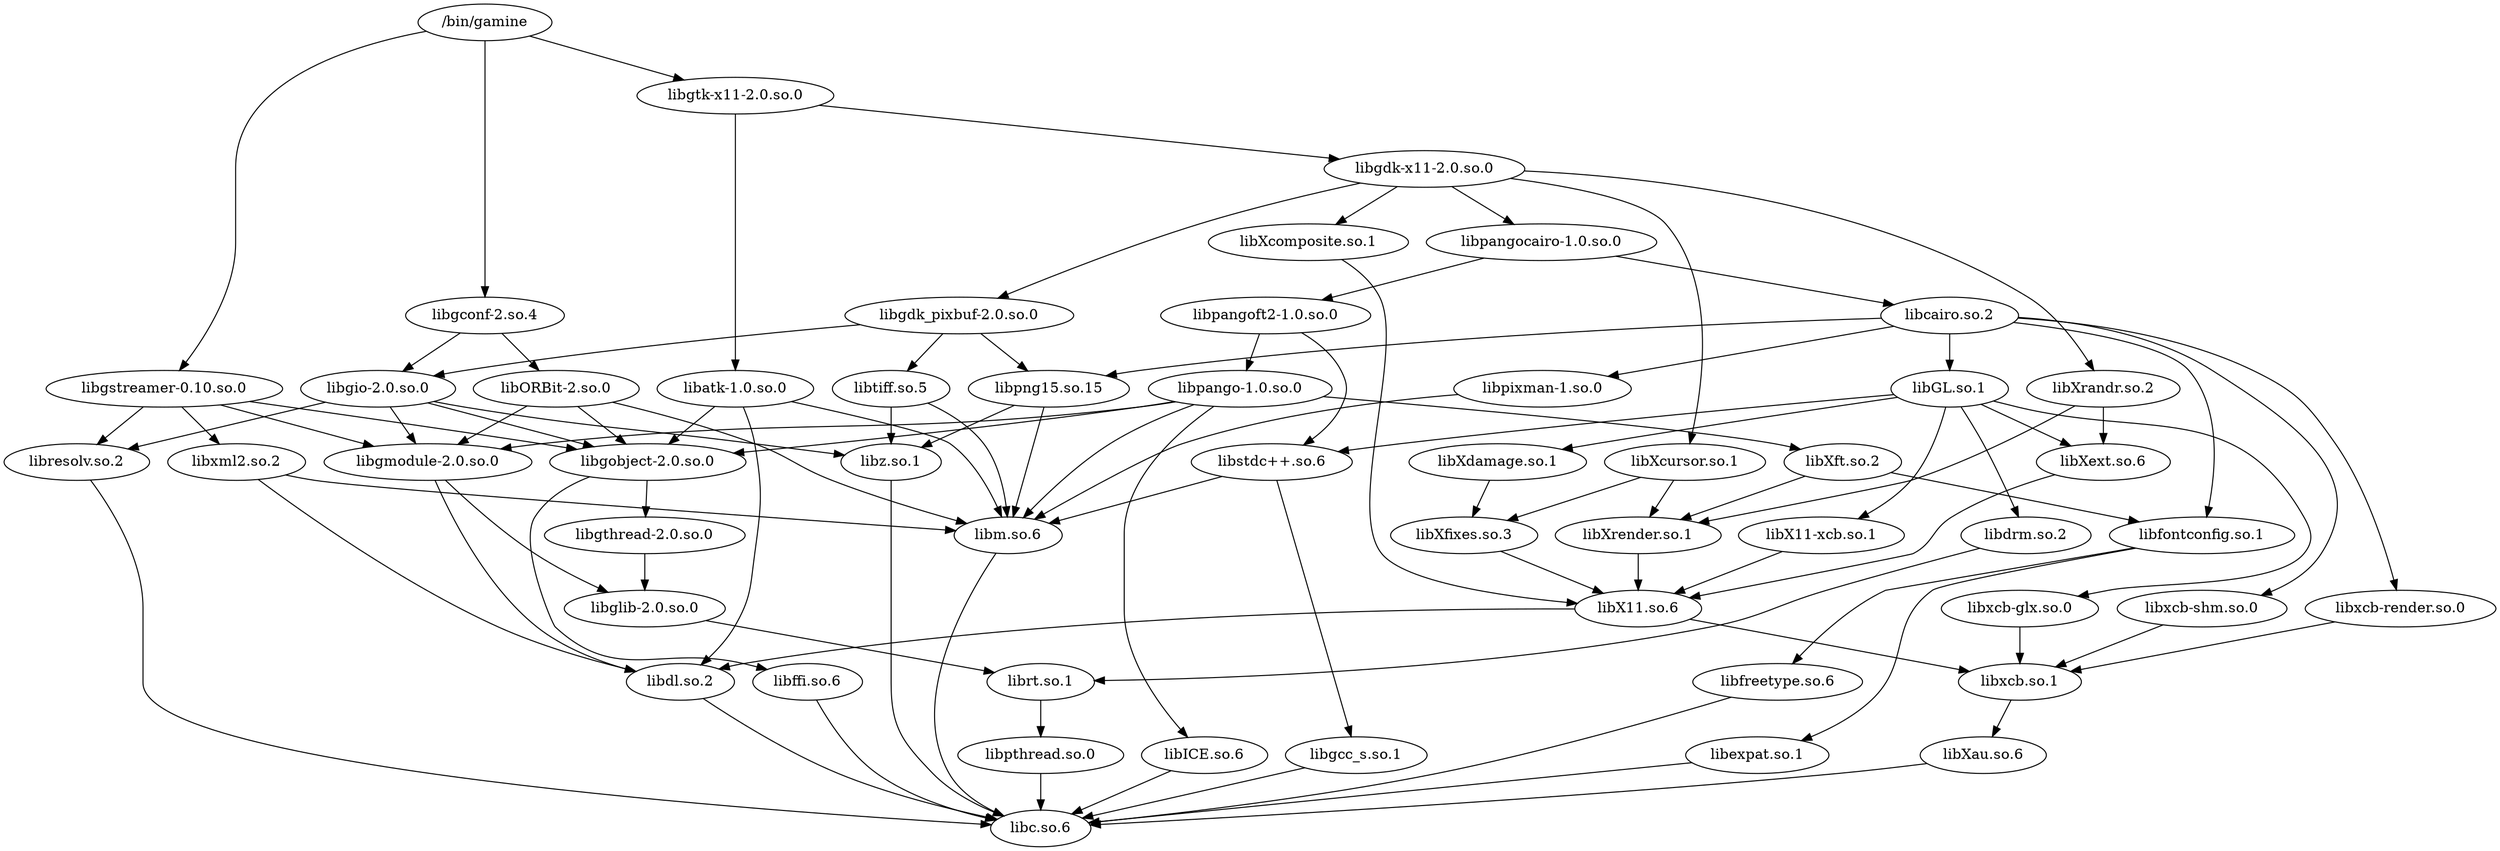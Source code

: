 digraph G {
	graph [layout=dot];
	_bin_gamine	 [label="/bin/gamine"];
	libgtk_x11_2_0_so_0	 [label="libgtk-x11-2.0.so.0"];
	_bin_gamine -> libgtk_x11_2_0_so_0;
	libgstreamer_0_10_so_0	 [label="libgstreamer-0.10.so.0"];
	_bin_gamine -> libgstreamer_0_10_so_0;
	libgconf_2_so_4	 [label="libgconf-2.so.4"];
	_bin_gamine -> libgconf_2_so_4;
	librt_so_1	 [label="librt.so.1"];
	libpthread_so_0	 [label="libpthread.so.0"];
	librt_so_1 -> libpthread_so_0;
	libdl_so_2	 [label="libdl.so.2"];
	libc_so_6	 [label="libc.so.6"];
	libdl_so_2 -> libc_so_6;
	libm_so_6	 [label="libm.so.6"];
	libm_so_6 -> libc_so_6;
	libpthread_so_0 -> libc_so_6;
	libX11_so_6	 [label="libX11.so.6"];
	libxcb_so_1	 [label="libxcb.so.1"];
	libX11_so_6 -> libxcb_so_1;
	libX11_so_6 -> libdl_so_2;
	libgdk_x11_2_0_so_0	 [label="libgdk-x11-2.0.so.0"];
	libgtk_x11_2_0_so_0 -> libgdk_x11_2_0_so_0;
	libatk_1_0_so_0	 [label="libatk-1.0.so.0"];
	libgtk_x11_2_0_so_0 -> libatk_1_0_so_0;
	libpangocairo_1_0_so_0	 [label="libpangocairo-1.0.so.0"];
	libgdk_x11_2_0_so_0 -> libpangocairo_1_0_so_0;
	libXrandr_so_2	 [label="libXrandr.so.2"];
	libgdk_x11_2_0_so_0 -> libXrandr_so_2;
	libXcursor_so_1	 [label="libXcursor.so.1"];
	libgdk_x11_2_0_so_0 -> libXcursor_so_1;
	libXcomposite_so_1	 [label="libXcomposite.so.1"];
	libgdk_x11_2_0_so_0 -> libXcomposite_so_1;
	libgdk_pixbuf_2_0_so_0	 [label="libgdk_pixbuf-2.0.so.0"];
	libgdk_x11_2_0_so_0 -> libgdk_pixbuf_2_0_so_0;
	libatk_1_0_so_0 -> libdl_so_2;
	libatk_1_0_so_0 -> libm_so_6;
	libgobject_2_0_so_0	 [label="libgobject-2.0.so.0"];
	libatk_1_0_so_0 -> libgobject_2_0_so_0;
	libgio_2_0_so_0	 [label="libgio-2.0.so.0"];
	libgio_2_0_so_0 -> libgobject_2_0_so_0;
	libgmodule_2_0_so_0	 [label="libgmodule-2.0.so.0"];
	libgio_2_0_so_0 -> libgmodule_2_0_so_0;
	libz_so_1	 [label="libz.so.1"];
	libgio_2_0_so_0 -> libz_so_1;
	libresolv_so_2	 [label="libresolv.so.2"];
	libgio_2_0_so_0 -> libresolv_so_2;
	libpangoft2_1_0_so_0	 [label="libpangoft2-1.0.so.0"];
	libstdc___so_6	 [label="libstdc++.so.6"];
	libpangoft2_1_0_so_0 -> libstdc___so_6;
	libpango_1_0_so_0	 [label="libpango-1.0.so.0"];
	libpangoft2_1_0_so_0 -> libpango_1_0_so_0;
	libcairo_so_2	 [label="libcairo.so.2"];
	libpangocairo_1_0_so_0 -> libcairo_so_2;
	libpangocairo_1_0_so_0 -> libpangoft2_1_0_so_0;
	libtiff_so_5	 [label="libtiff.so.5"];
	libgdk_pixbuf_2_0_so_0 -> libtiff_so_5;
	libgdk_pixbuf_2_0_so_0 -> libgio_2_0_so_0;
	libpng15_so_15	 [label="libpng15.so.15"];
	libgdk_pixbuf_2_0_so_0 -> libpng15_so_15;
	libpango_1_0_so_0 -> libm_so_6;
	libICE_so_6	 [label="libICE.so.6"];
	libpango_1_0_so_0 -> libICE_so_6;
	libXft_so_2	 [label="libXft.so.2"];
	libpango_1_0_so_0 -> libXft_so_2;
	libpango_1_0_so_0 -> libgmodule_2_0_so_0;
	libpango_1_0_so_0 -> libgobject_2_0_so_0;
	libfreetype_so_6	 [label="libfreetype.so.6"];
	libfreetype_so_6 -> libc_so_6;
	libfontconfig_so_1	 [label="libfontconfig.so.1"];
	libfontconfig_so_1 -> libfreetype_so_6;
	libexpat_so_1	 [label="libexpat.so.1"];
	libfontconfig_so_1 -> libexpat_so_1;
	libpixman_1_so_0	 [label="libpixman-1.so.0"];
	libcairo_so_2 -> libpixman_1_so_0;
	libcairo_so_2 -> libfontconfig_so_1;
	libcairo_so_2 -> libpng15_so_15;
	libxcb_shm_so_0	 [label="libxcb-shm.so.0"];
	libcairo_so_2 -> libxcb_shm_so_0;
	libxcb_render_so_0	 [label="libxcb-render.so.0"];
	libcairo_so_2 -> libxcb_render_so_0;
	libGL_so_1	 [label="libGL.so.1"];
	libcairo_so_2 -> libGL_so_1;
	libgstreamer_0_10_so_0 -> libresolv_so_2;
	libgstreamer_0_10_so_0 -> libgobject_2_0_so_0;
	libgstreamer_0_10_so_0 -> libgmodule_2_0_so_0;
	libxml2_so_2	 [label="libxml2.so.2"];
	libgstreamer_0_10_so_0 -> libxml2_so_2;
	libgthread_2_0_so_0	 [label="libgthread-2.0.so.0"];
	libgobject_2_0_so_0 -> libgthread_2_0_so_0;
	libffi_so_6	 [label="libffi.so.6"];
	libgobject_2_0_so_0 -> libffi_so_6;
	libgmodule_2_0_so_0 -> libdl_so_2;
	libglib_2_0_so_0	 [label="libglib-2.0.so.0"];
	libgmodule_2_0_so_0 -> libglib_2_0_so_0;
	libgthread_2_0_so_0 -> libglib_2_0_so_0;
	libxml2_so_2 -> libdl_so_2;
	libxml2_so_2 -> libm_so_6;
	libgconf_2_so_4 -> libgio_2_0_so_0;
	libORBit_2_so_0	 [label="libORBit-2.so.0"];
	libgconf_2_so_4 -> libORBit_2_so_0;
	libglib_2_0_so_0 -> librt_so_1;
	libXau_so_6	 [label="libXau.so.6"];
	libxcb_so_1 -> libXau_so_6;
	libXau_so_6 -> libc_so_6;
	libxcb_glx_so_0	 [label="libxcb-glx.so.0"];
	libxcb_glx_so_0 -> libxcb_so_1;
	libXext_so_6	 [label="libXext.so.6"];
	libXrandr_so_2 -> libXext_so_6;
	libXrender_so_1	 [label="libXrender.so.1"];
	libXrandr_so_2 -> libXrender_so_1;
	libXcursor_so_1 -> libXrender_so_1;
	libXfixes_so_3	 [label="libXfixes.so.3"];
	libXcursor_so_1 -> libXfixes_so_3;
	libstdc___so_6 -> libm_so_6;
	libgcc_s_so_1	 [label="libgcc_s.so.1"];
	libstdc___so_6 -> libgcc_s_so_1;
	libXcomposite_so_1 -> libX11_so_6;
	libXdamage_so_1	 [label="libXdamage.so.1"];
	libXdamage_so_1 -> libXfixes_so_3;
	libdrm_so_2	 [label="libdrm.so.2"];
	libdrm_so_2 -> librt_so_1;
	libXfixes_so_3 -> libX11_so_6;
	libpixman_1_so_0 -> libm_so_6;
	libxcb_shm_so_0 -> libxcb_so_1;
	libX11_xcb_so_1	 [label="libX11-xcb.so.1"];
	libX11_xcb_so_1 -> libX11_so_6;
	libxcb_render_so_0 -> libxcb_so_1;
	libXext_so_6 -> libX11_so_6;
	libGL_so_1 -> libXext_so_6;
	libGL_so_1 -> libXdamage_so_1;
	libGL_so_1 -> libX11_xcb_so_1;
	libGL_so_1 -> libxcb_glx_so_0;
	libGL_so_1 -> libdrm_so_2;
	libGL_so_1 -> libstdc___so_6;
	libtiff_so_5 -> libz_so_1;
	libtiff_so_5 -> libm_so_6;
	libpng15_so_15 -> libz_so_1;
	libpng15_so_15 -> libm_so_6;
	libz_so_1 -> libc_so_6;
	libresolv_so_2 -> libc_so_6;
	libICE_so_6 -> libc_so_6;
	libXft_so_2 -> libfontconfig_so_1;
	libXft_so_2 -> libXrender_so_1;
	libXrender_so_1 -> libX11_so_6;
	libexpat_so_1 -> libc_so_6;
	libffi_so_6 -> libc_so_6;
	libORBit_2_so_0 -> libgmodule_2_0_so_0;
	libORBit_2_so_0 -> libgobject_2_0_so_0;
	libORBit_2_so_0 -> libm_so_6;
	libgcc_s_so_1 -> libc_so_6;
}
